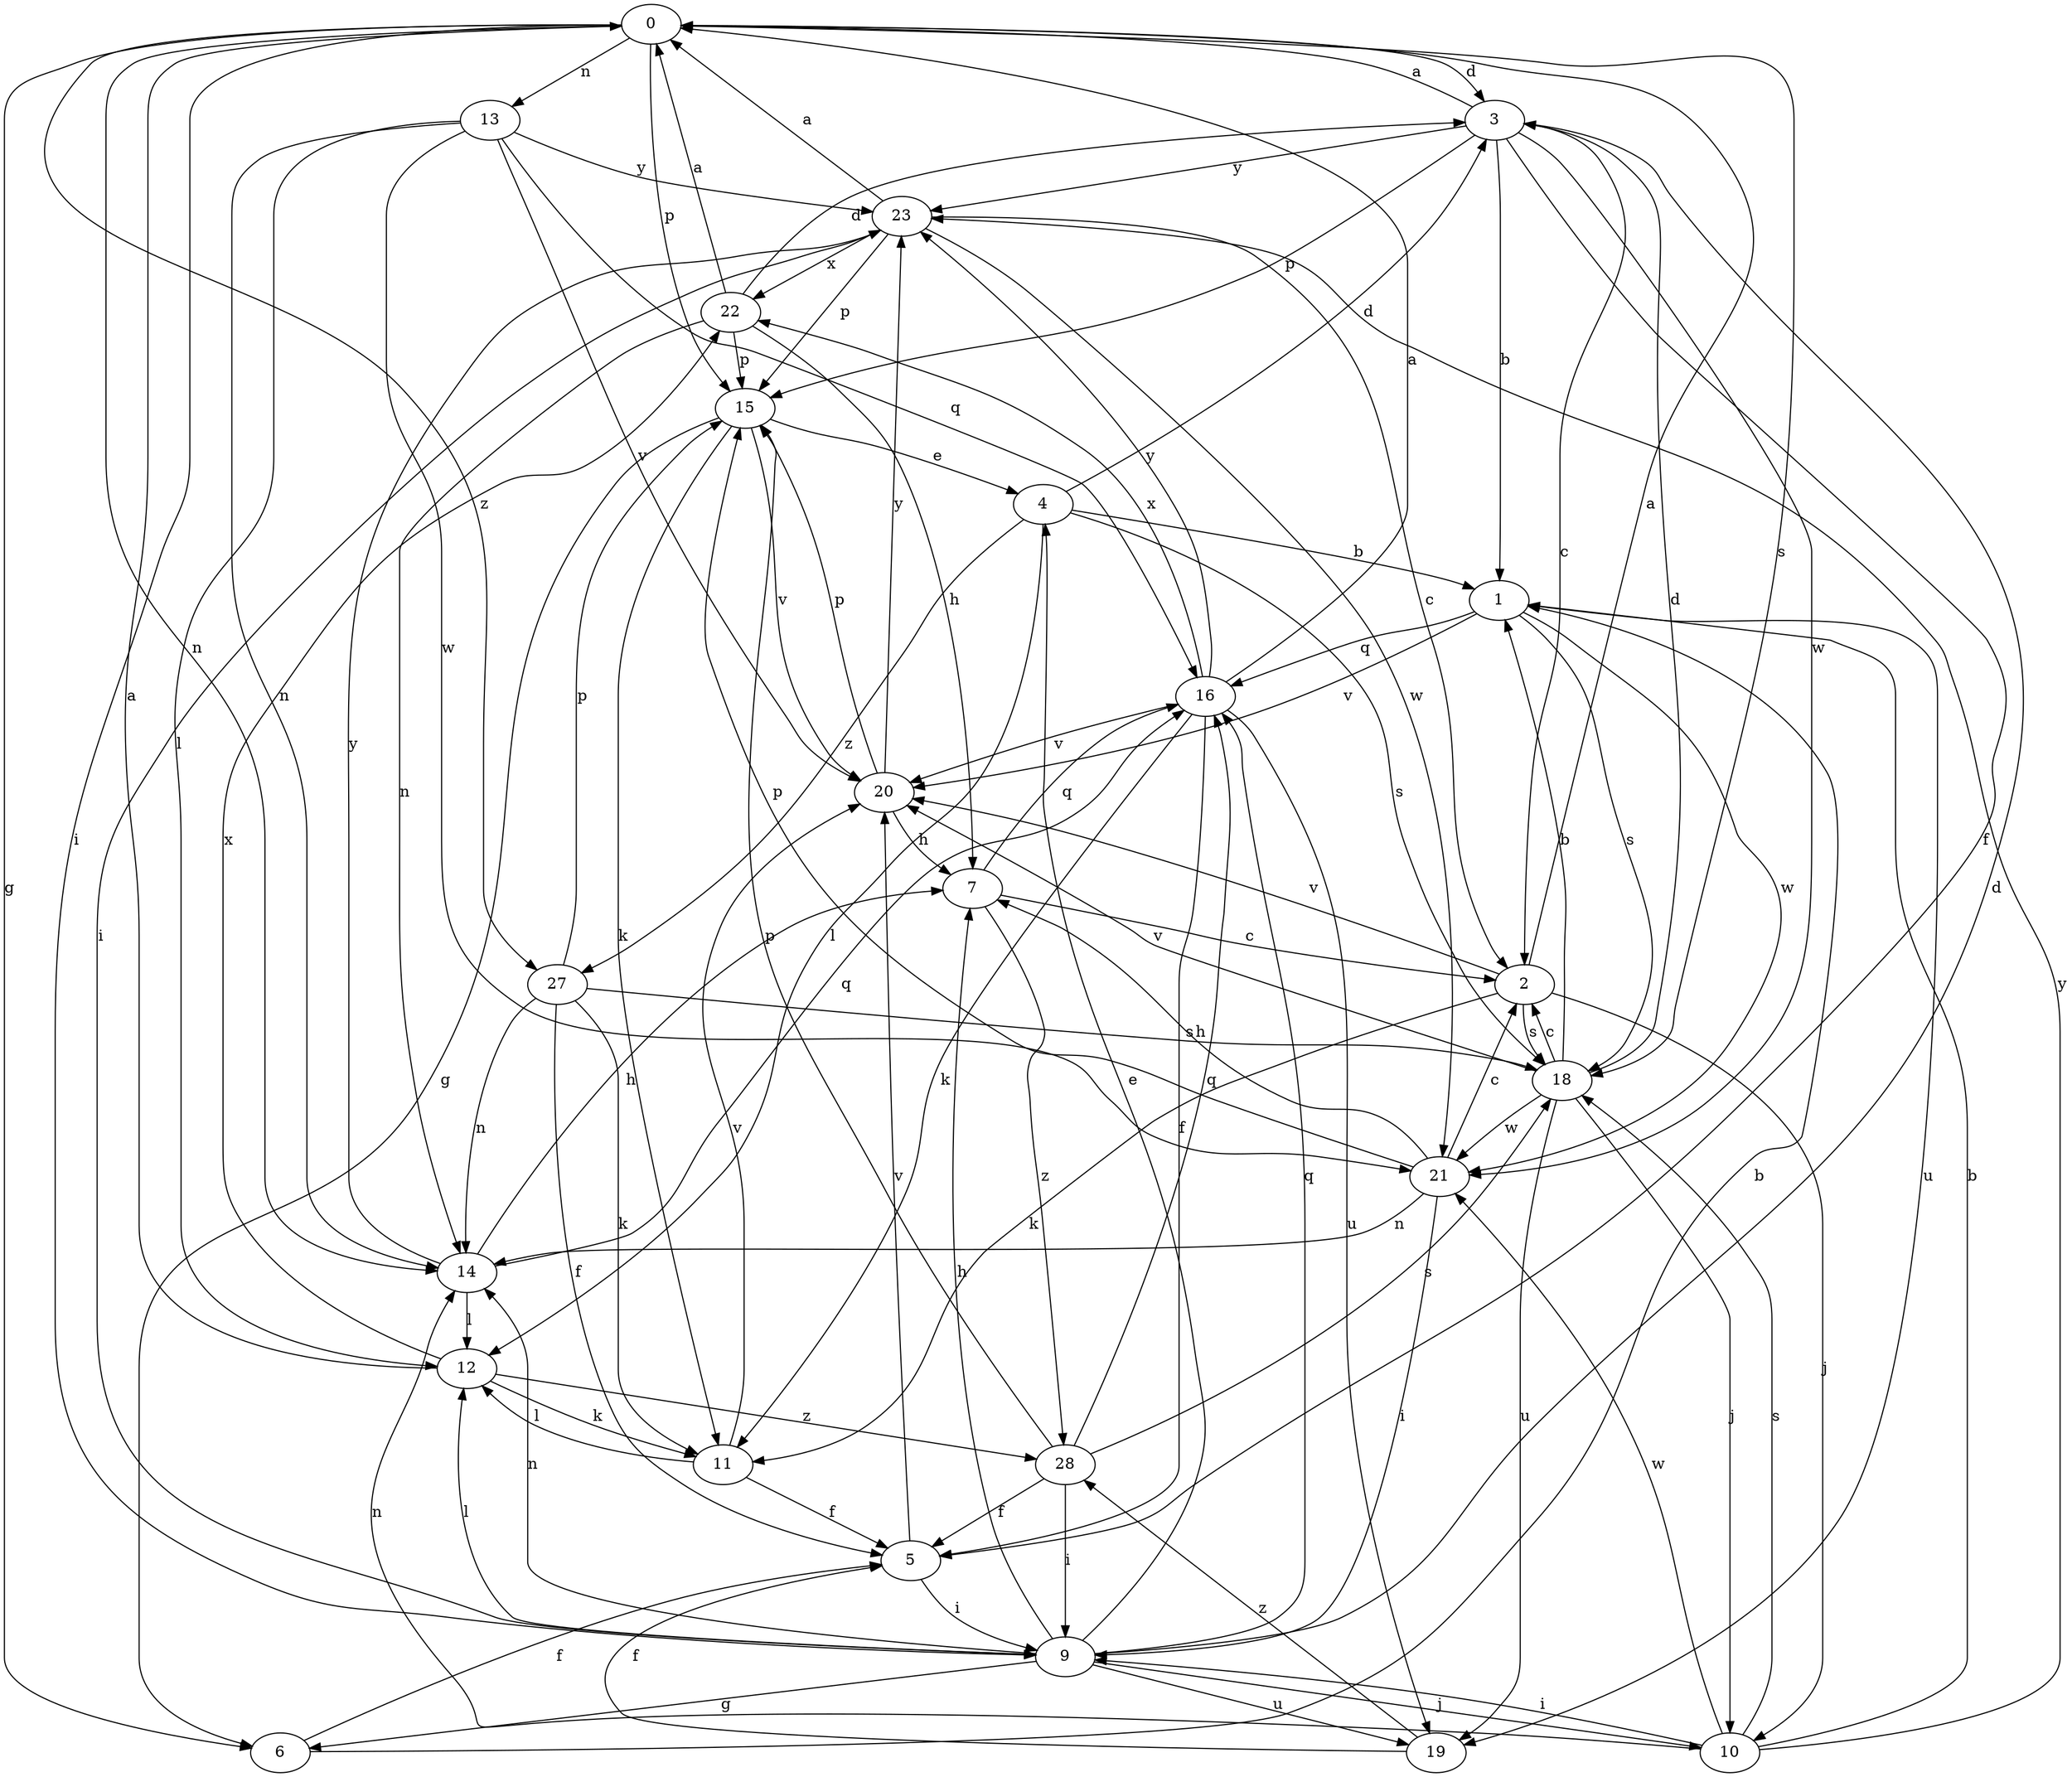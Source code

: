strict digraph  {
0;
1;
2;
3;
4;
5;
6;
7;
9;
10;
11;
12;
13;
14;
15;
16;
18;
19;
20;
21;
22;
23;
27;
28;
0 -> 3  [label=d];
0 -> 6  [label=g];
0 -> 9  [label=i];
0 -> 13  [label=n];
0 -> 14  [label=n];
0 -> 15  [label=p];
0 -> 18  [label=s];
0 -> 27  [label=z];
1 -> 16  [label=q];
1 -> 18  [label=s];
1 -> 19  [label=u];
1 -> 20  [label=v];
1 -> 21  [label=w];
2 -> 0  [label=a];
2 -> 10  [label=j];
2 -> 11  [label=k];
2 -> 18  [label=s];
2 -> 20  [label=v];
3 -> 0  [label=a];
3 -> 1  [label=b];
3 -> 2  [label=c];
3 -> 5  [label=f];
3 -> 15  [label=p];
3 -> 21  [label=w];
3 -> 23  [label=y];
4 -> 1  [label=b];
4 -> 3  [label=d];
4 -> 12  [label=l];
4 -> 18  [label=s];
4 -> 27  [label=z];
5 -> 9  [label=i];
5 -> 20  [label=v];
6 -> 1  [label=b];
6 -> 5  [label=f];
7 -> 2  [label=c];
7 -> 16  [label=q];
7 -> 28  [label=z];
9 -> 3  [label=d];
9 -> 4  [label=e];
9 -> 6  [label=g];
9 -> 7  [label=h];
9 -> 10  [label=j];
9 -> 12  [label=l];
9 -> 14  [label=n];
9 -> 16  [label=q];
9 -> 19  [label=u];
10 -> 1  [label=b];
10 -> 9  [label=i];
10 -> 14  [label=n];
10 -> 18  [label=s];
10 -> 21  [label=w];
10 -> 23  [label=y];
11 -> 5  [label=f];
11 -> 12  [label=l];
11 -> 20  [label=v];
12 -> 0  [label=a];
12 -> 11  [label=k];
12 -> 22  [label=x];
12 -> 28  [label=z];
13 -> 12  [label=l];
13 -> 14  [label=n];
13 -> 16  [label=q];
13 -> 20  [label=v];
13 -> 21  [label=w];
13 -> 23  [label=y];
14 -> 7  [label=h];
14 -> 12  [label=l];
14 -> 16  [label=q];
14 -> 23  [label=y];
15 -> 4  [label=e];
15 -> 6  [label=g];
15 -> 11  [label=k];
15 -> 20  [label=v];
16 -> 0  [label=a];
16 -> 5  [label=f];
16 -> 11  [label=k];
16 -> 19  [label=u];
16 -> 20  [label=v];
16 -> 22  [label=x];
16 -> 23  [label=y];
18 -> 1  [label=b];
18 -> 2  [label=c];
18 -> 3  [label=d];
18 -> 10  [label=j];
18 -> 19  [label=u];
18 -> 20  [label=v];
18 -> 21  [label=w];
19 -> 5  [label=f];
19 -> 28  [label=z];
20 -> 7  [label=h];
20 -> 15  [label=p];
20 -> 23  [label=y];
21 -> 2  [label=c];
21 -> 7  [label=h];
21 -> 9  [label=i];
21 -> 14  [label=n];
21 -> 15  [label=p];
22 -> 0  [label=a];
22 -> 3  [label=d];
22 -> 7  [label=h];
22 -> 14  [label=n];
22 -> 15  [label=p];
23 -> 0  [label=a];
23 -> 2  [label=c];
23 -> 9  [label=i];
23 -> 15  [label=p];
23 -> 21  [label=w];
23 -> 22  [label=x];
27 -> 5  [label=f];
27 -> 11  [label=k];
27 -> 14  [label=n];
27 -> 15  [label=p];
27 -> 18  [label=s];
28 -> 5  [label=f];
28 -> 9  [label=i];
28 -> 15  [label=p];
28 -> 16  [label=q];
28 -> 18  [label=s];
}
